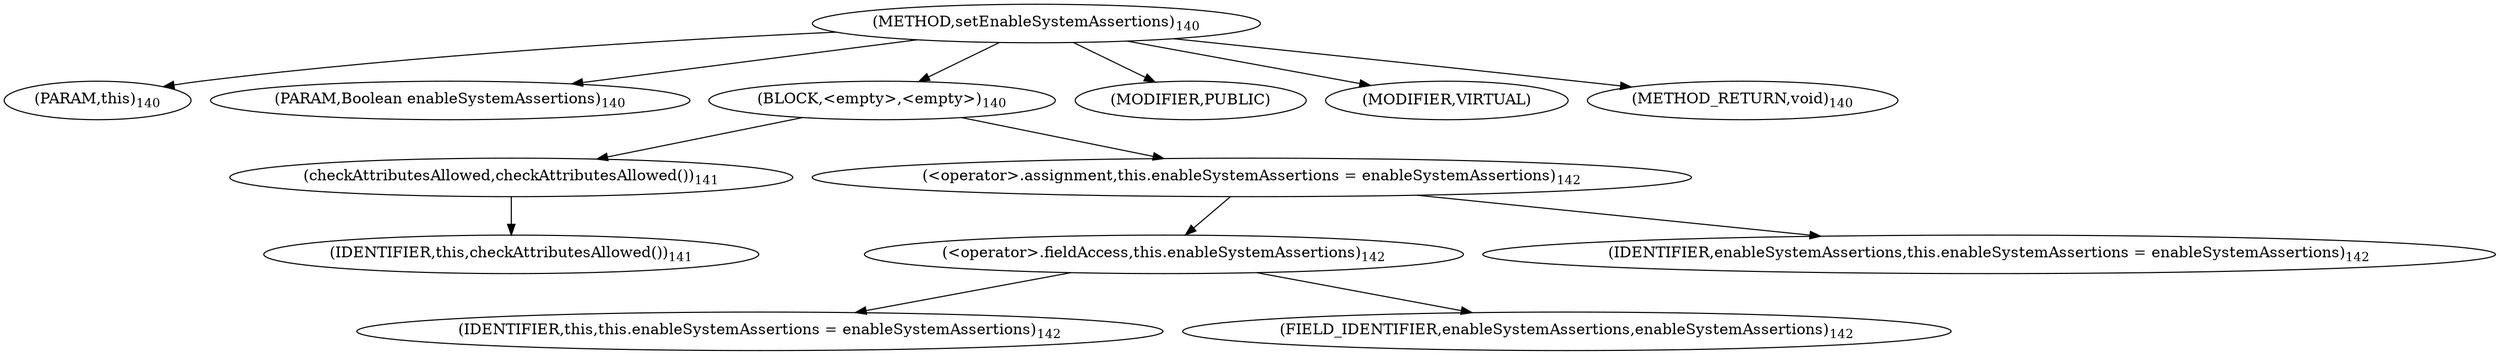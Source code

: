 digraph "setEnableSystemAssertions" {  
"142" [label = <(METHOD,setEnableSystemAssertions)<SUB>140</SUB>> ]
"8" [label = <(PARAM,this)<SUB>140</SUB>> ]
"143" [label = <(PARAM,Boolean enableSystemAssertions)<SUB>140</SUB>> ]
"144" [label = <(BLOCK,&lt;empty&gt;,&lt;empty&gt;)<SUB>140</SUB>> ]
"145" [label = <(checkAttributesAllowed,checkAttributesAllowed())<SUB>141</SUB>> ]
"7" [label = <(IDENTIFIER,this,checkAttributesAllowed())<SUB>141</SUB>> ]
"146" [label = <(&lt;operator&gt;.assignment,this.enableSystemAssertions = enableSystemAssertions)<SUB>142</SUB>> ]
"147" [label = <(&lt;operator&gt;.fieldAccess,this.enableSystemAssertions)<SUB>142</SUB>> ]
"9" [label = <(IDENTIFIER,this,this.enableSystemAssertions = enableSystemAssertions)<SUB>142</SUB>> ]
"148" [label = <(FIELD_IDENTIFIER,enableSystemAssertions,enableSystemAssertions)<SUB>142</SUB>> ]
"149" [label = <(IDENTIFIER,enableSystemAssertions,this.enableSystemAssertions = enableSystemAssertions)<SUB>142</SUB>> ]
"150" [label = <(MODIFIER,PUBLIC)> ]
"151" [label = <(MODIFIER,VIRTUAL)> ]
"152" [label = <(METHOD_RETURN,void)<SUB>140</SUB>> ]
  "142" -> "8" 
  "142" -> "143" 
  "142" -> "144" 
  "142" -> "150" 
  "142" -> "151" 
  "142" -> "152" 
  "144" -> "145" 
  "144" -> "146" 
  "145" -> "7" 
  "146" -> "147" 
  "146" -> "149" 
  "147" -> "9" 
  "147" -> "148" 
}
